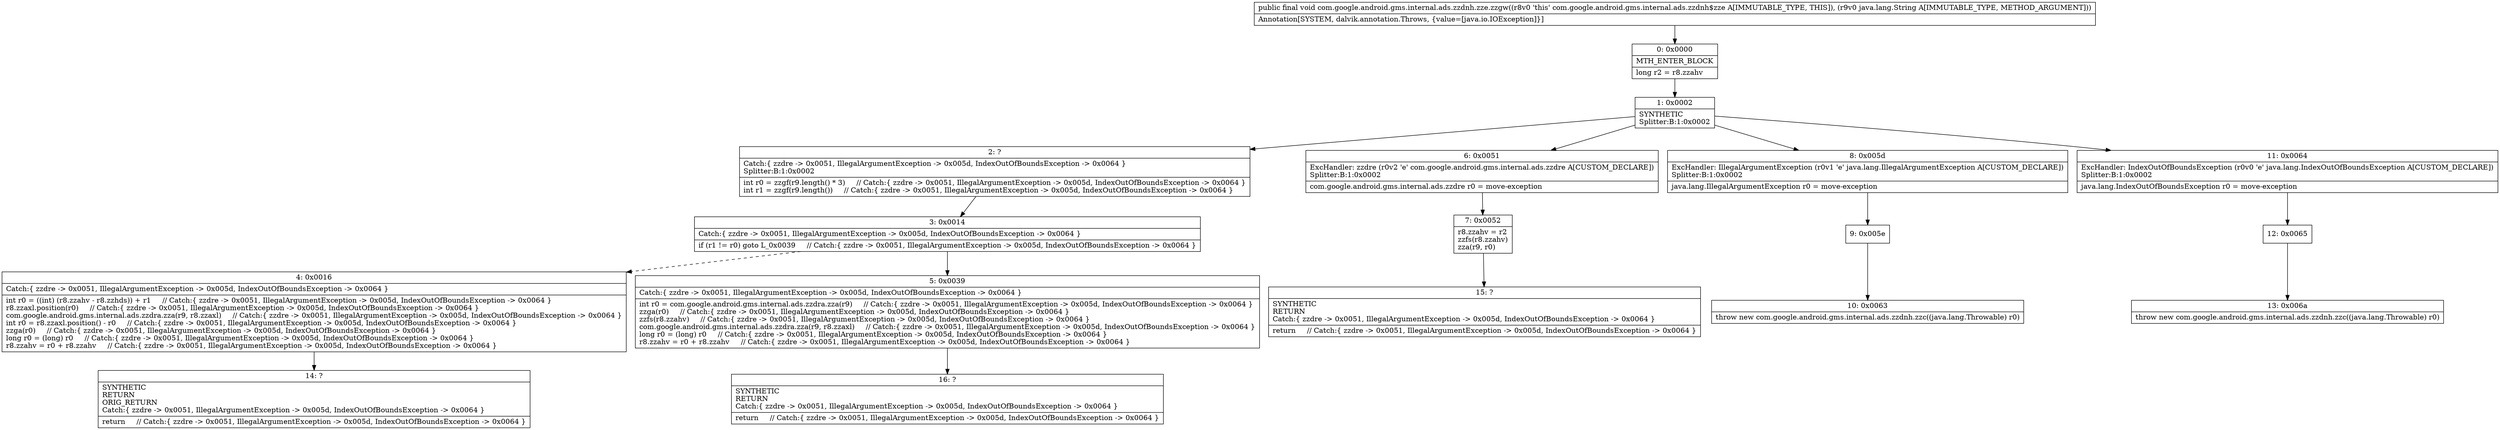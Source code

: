 digraph "CFG forcom.google.android.gms.internal.ads.zzdnh.zze.zzgw(Ljava\/lang\/String;)V" {
Node_0 [shape=record,label="{0\:\ 0x0000|MTH_ENTER_BLOCK\l|long r2 = r8.zzahv\l}"];
Node_1 [shape=record,label="{1\:\ 0x0002|SYNTHETIC\lSplitter:B:1:0x0002\l}"];
Node_2 [shape=record,label="{2\:\ ?|Catch:\{ zzdre \-\> 0x0051, IllegalArgumentException \-\> 0x005d, IndexOutOfBoundsException \-\> 0x0064 \}\lSplitter:B:1:0x0002\l|int r0 = zzgf(r9.length() * 3)     \/\/ Catch:\{ zzdre \-\> 0x0051, IllegalArgumentException \-\> 0x005d, IndexOutOfBoundsException \-\> 0x0064 \}\lint r1 = zzgf(r9.length())     \/\/ Catch:\{ zzdre \-\> 0x0051, IllegalArgumentException \-\> 0x005d, IndexOutOfBoundsException \-\> 0x0064 \}\l}"];
Node_3 [shape=record,label="{3\:\ 0x0014|Catch:\{ zzdre \-\> 0x0051, IllegalArgumentException \-\> 0x005d, IndexOutOfBoundsException \-\> 0x0064 \}\l|if (r1 != r0) goto L_0x0039     \/\/ Catch:\{ zzdre \-\> 0x0051, IllegalArgumentException \-\> 0x005d, IndexOutOfBoundsException \-\> 0x0064 \}\l}"];
Node_4 [shape=record,label="{4\:\ 0x0016|Catch:\{ zzdre \-\> 0x0051, IllegalArgumentException \-\> 0x005d, IndexOutOfBoundsException \-\> 0x0064 \}\l|int r0 = ((int) (r8.zzahv \- r8.zzhds)) + r1     \/\/ Catch:\{ zzdre \-\> 0x0051, IllegalArgumentException \-\> 0x005d, IndexOutOfBoundsException \-\> 0x0064 \}\lr8.zzaxl.position(r0)     \/\/ Catch:\{ zzdre \-\> 0x0051, IllegalArgumentException \-\> 0x005d, IndexOutOfBoundsException \-\> 0x0064 \}\lcom.google.android.gms.internal.ads.zzdra.zza(r9, r8.zzaxl)     \/\/ Catch:\{ zzdre \-\> 0x0051, IllegalArgumentException \-\> 0x005d, IndexOutOfBoundsException \-\> 0x0064 \}\lint r0 = r8.zzaxl.position() \- r0     \/\/ Catch:\{ zzdre \-\> 0x0051, IllegalArgumentException \-\> 0x005d, IndexOutOfBoundsException \-\> 0x0064 \}\lzzga(r0)     \/\/ Catch:\{ zzdre \-\> 0x0051, IllegalArgumentException \-\> 0x005d, IndexOutOfBoundsException \-\> 0x0064 \}\llong r0 = (long) r0     \/\/ Catch:\{ zzdre \-\> 0x0051, IllegalArgumentException \-\> 0x005d, IndexOutOfBoundsException \-\> 0x0064 \}\lr8.zzahv = r0 + r8.zzahv     \/\/ Catch:\{ zzdre \-\> 0x0051, IllegalArgumentException \-\> 0x005d, IndexOutOfBoundsException \-\> 0x0064 \}\l}"];
Node_5 [shape=record,label="{5\:\ 0x0039|Catch:\{ zzdre \-\> 0x0051, IllegalArgumentException \-\> 0x005d, IndexOutOfBoundsException \-\> 0x0064 \}\l|int r0 = com.google.android.gms.internal.ads.zzdra.zza(r9)     \/\/ Catch:\{ zzdre \-\> 0x0051, IllegalArgumentException \-\> 0x005d, IndexOutOfBoundsException \-\> 0x0064 \}\lzzga(r0)     \/\/ Catch:\{ zzdre \-\> 0x0051, IllegalArgumentException \-\> 0x005d, IndexOutOfBoundsException \-\> 0x0064 \}\lzzfs(r8.zzahv)     \/\/ Catch:\{ zzdre \-\> 0x0051, IllegalArgumentException \-\> 0x005d, IndexOutOfBoundsException \-\> 0x0064 \}\lcom.google.android.gms.internal.ads.zzdra.zza(r9, r8.zzaxl)     \/\/ Catch:\{ zzdre \-\> 0x0051, IllegalArgumentException \-\> 0x005d, IndexOutOfBoundsException \-\> 0x0064 \}\llong r0 = (long) r0     \/\/ Catch:\{ zzdre \-\> 0x0051, IllegalArgumentException \-\> 0x005d, IndexOutOfBoundsException \-\> 0x0064 \}\lr8.zzahv = r0 + r8.zzahv     \/\/ Catch:\{ zzdre \-\> 0x0051, IllegalArgumentException \-\> 0x005d, IndexOutOfBoundsException \-\> 0x0064 \}\l}"];
Node_6 [shape=record,label="{6\:\ 0x0051|ExcHandler: zzdre (r0v2 'e' com.google.android.gms.internal.ads.zzdre A[CUSTOM_DECLARE])\lSplitter:B:1:0x0002\l|com.google.android.gms.internal.ads.zzdre r0 = move\-exception\l}"];
Node_7 [shape=record,label="{7\:\ 0x0052|r8.zzahv = r2\lzzfs(r8.zzahv)\lzza(r9, r0)\l}"];
Node_8 [shape=record,label="{8\:\ 0x005d|ExcHandler: IllegalArgumentException (r0v1 'e' java.lang.IllegalArgumentException A[CUSTOM_DECLARE])\lSplitter:B:1:0x0002\l|java.lang.IllegalArgumentException r0 = move\-exception\l}"];
Node_9 [shape=record,label="{9\:\ 0x005e}"];
Node_10 [shape=record,label="{10\:\ 0x0063|throw new com.google.android.gms.internal.ads.zzdnh.zzc((java.lang.Throwable) r0)\l}"];
Node_11 [shape=record,label="{11\:\ 0x0064|ExcHandler: IndexOutOfBoundsException (r0v0 'e' java.lang.IndexOutOfBoundsException A[CUSTOM_DECLARE])\lSplitter:B:1:0x0002\l|java.lang.IndexOutOfBoundsException r0 = move\-exception\l}"];
Node_12 [shape=record,label="{12\:\ 0x0065}"];
Node_13 [shape=record,label="{13\:\ 0x006a|throw new com.google.android.gms.internal.ads.zzdnh.zzc((java.lang.Throwable) r0)\l}"];
Node_14 [shape=record,label="{14\:\ ?|SYNTHETIC\lRETURN\lORIG_RETURN\lCatch:\{ zzdre \-\> 0x0051, IllegalArgumentException \-\> 0x005d, IndexOutOfBoundsException \-\> 0x0064 \}\l|return     \/\/ Catch:\{ zzdre \-\> 0x0051, IllegalArgumentException \-\> 0x005d, IndexOutOfBoundsException \-\> 0x0064 \}\l}"];
Node_15 [shape=record,label="{15\:\ ?|SYNTHETIC\lRETURN\lCatch:\{ zzdre \-\> 0x0051, IllegalArgumentException \-\> 0x005d, IndexOutOfBoundsException \-\> 0x0064 \}\l|return     \/\/ Catch:\{ zzdre \-\> 0x0051, IllegalArgumentException \-\> 0x005d, IndexOutOfBoundsException \-\> 0x0064 \}\l}"];
Node_16 [shape=record,label="{16\:\ ?|SYNTHETIC\lRETURN\lCatch:\{ zzdre \-\> 0x0051, IllegalArgumentException \-\> 0x005d, IndexOutOfBoundsException \-\> 0x0064 \}\l|return     \/\/ Catch:\{ zzdre \-\> 0x0051, IllegalArgumentException \-\> 0x005d, IndexOutOfBoundsException \-\> 0x0064 \}\l}"];
MethodNode[shape=record,label="{public final void com.google.android.gms.internal.ads.zzdnh.zze.zzgw((r8v0 'this' com.google.android.gms.internal.ads.zzdnh$zze A[IMMUTABLE_TYPE, THIS]), (r9v0 java.lang.String A[IMMUTABLE_TYPE, METHOD_ARGUMENT]))  | Annotation[SYSTEM, dalvik.annotation.Throws, \{value=[java.io.IOException]\}]\l}"];
MethodNode -> Node_0;
Node_0 -> Node_1;
Node_1 -> Node_2;
Node_1 -> Node_6;
Node_1 -> Node_8;
Node_1 -> Node_11;
Node_2 -> Node_3;
Node_3 -> Node_4[style=dashed];
Node_3 -> Node_5;
Node_4 -> Node_14;
Node_5 -> Node_16;
Node_6 -> Node_7;
Node_7 -> Node_15;
Node_8 -> Node_9;
Node_9 -> Node_10;
Node_11 -> Node_12;
Node_12 -> Node_13;
}

